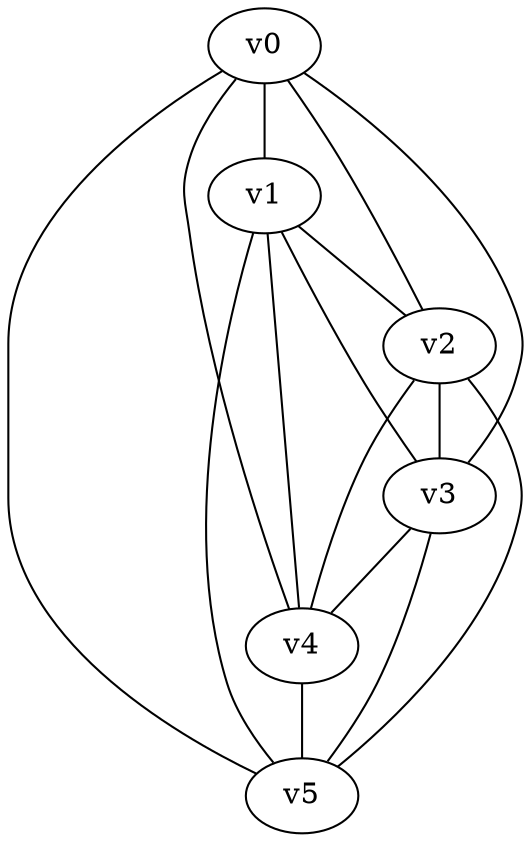 graph {
v0 -- v1;
v1 -- v2;
v2 -- v3;
v3 -- v4;
v4 -- v5;
v0 -- v5;
v0 -- v2;
v0 -- v3;
v0 -- v4;
v1 -- v3;
v1 -- v4;
v1 -- v5;
v2 -- v4;
v2 -- v5;
v3 -- v5;
}